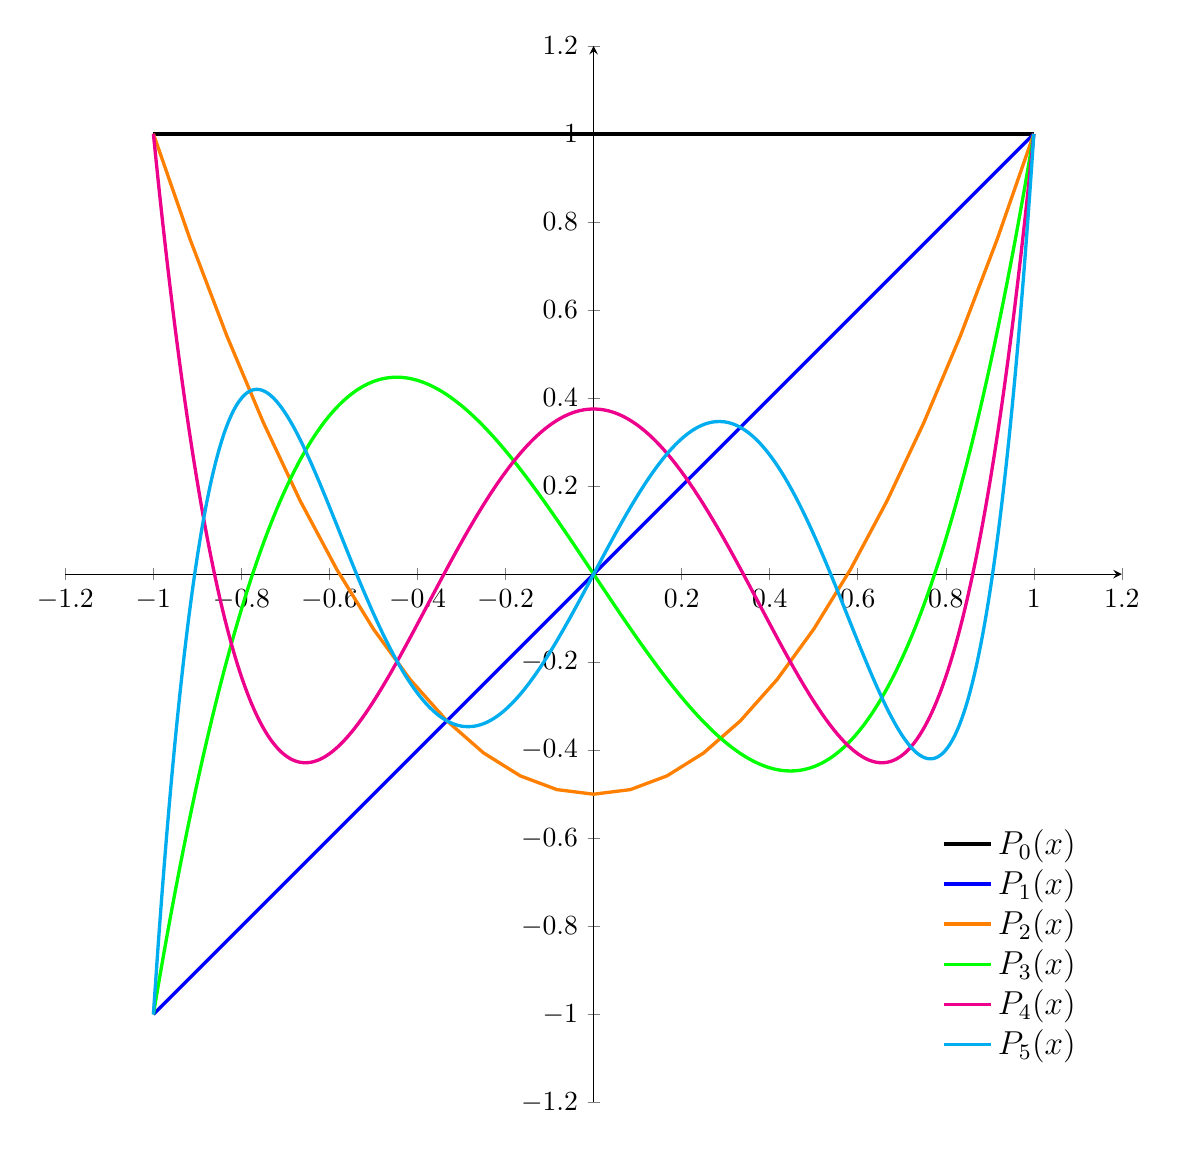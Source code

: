 \begin{tikzpicture}
\begin{axis}[
	axis lines=middle,
	xmin=-1.2,
	xmax=1.2,
	ymin=-1.2,
	ymax=1.2,width=15cm,height=15cm,
	legend entries={$P_0(x)$,$P_1(x)$,$P_2(x)$,$P_3(x)$,$P_4(x)$,$P_5(x)$},
	legend style={draw=none,font=\large,legend pos=south east}
	]
\addplot[black,very thick,domain=-1:1] {1};
\addplot[very thick,blue,domain=-1:1] {x};
\addplot[orange,very thick,domain=-1:1] {.5*(3*x^2-1)};
\addplot[green,very thick,domain=-1:1,smooth,samples=200] {.5*(5*x^3-3*x)};
\addplot[magenta,very thick,domain=-1:1,smooth,samples=200] {(1/8)*(35*x^4-30*x^2+3)};
\addplot[cyan,very thick,domain=-1:1,smooth,samples=200] {(1/8)*(63*x^5-70*x^3+15*x)};

\end{axis}
\end{tikzpicture}